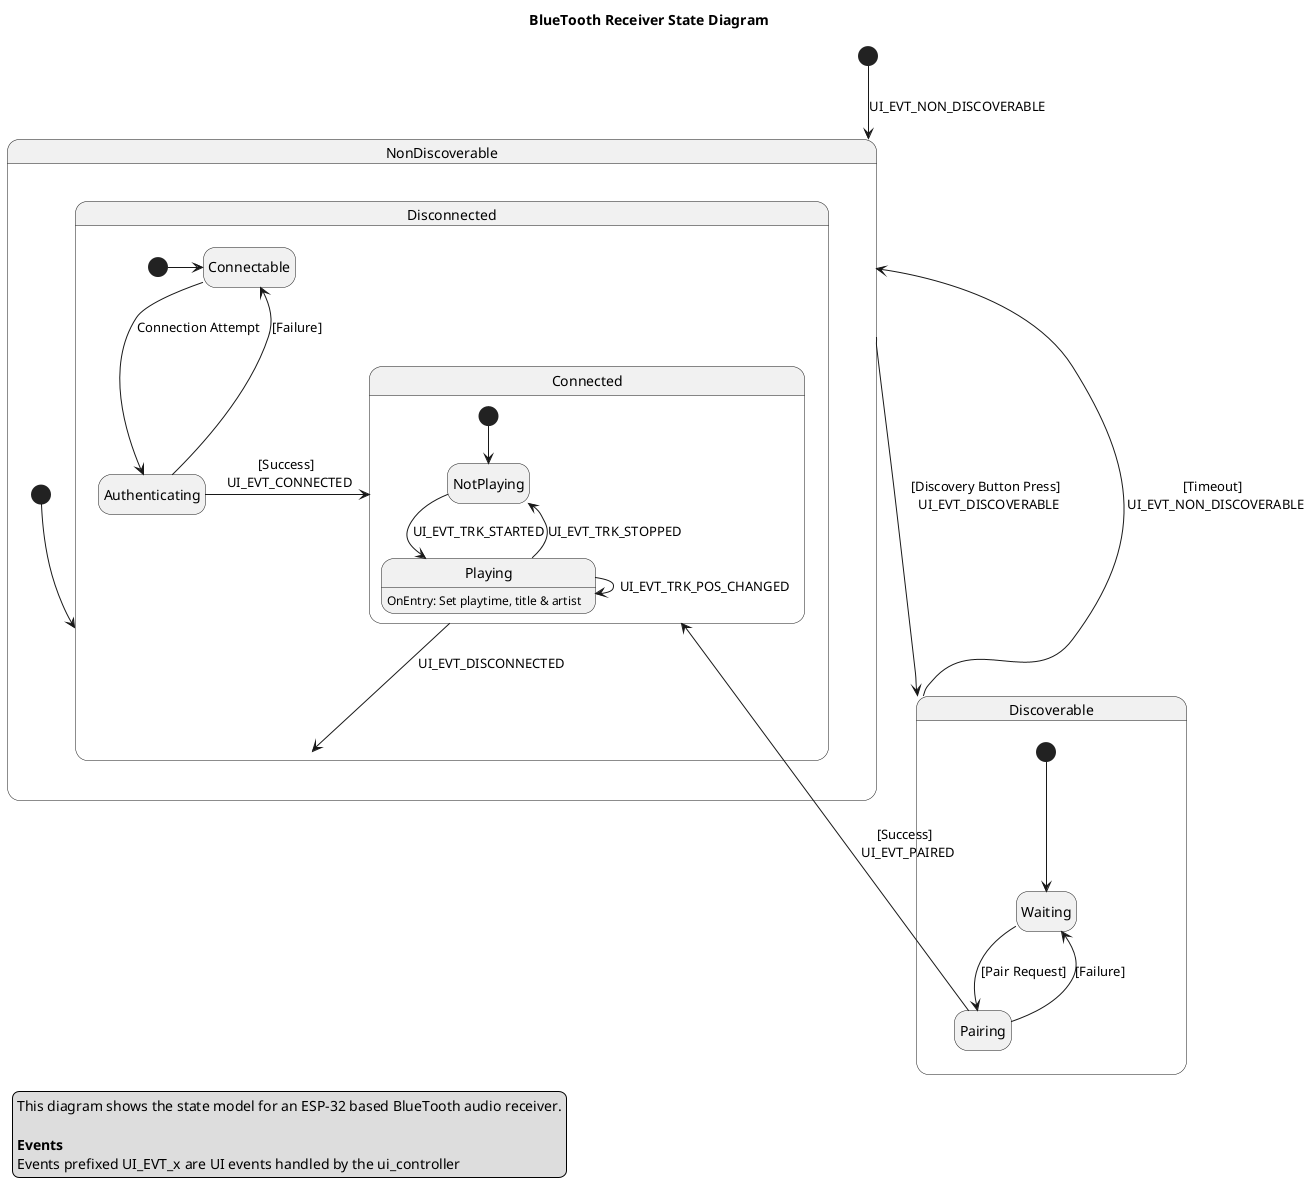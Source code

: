@startuml BT Receiver

hide empty description

title
BlueTooth Receiver State Diagram
end title

legend left
This diagram shows the state model for an ESP-32 based BlueTooth audio receiver.

**Events**
Events prefixed UI_EVT_x are UI events handled by the ui_controller
end legend

[*] --> NonDiscoverable : UI_EVT_NON_DISCOVERABLE

state NonDiscoverable {

    [*] --> Disconnected
    state Disconnected  {
        [*] -> Connectable

        Connectable --> Authenticating : Connection Attempt
        Authenticating -> Connectable : [Failure]
        Authenticating -> Connected : [Success] \n UI_EVT_CONNECTED

    }

    state Connected {
        [*] --> NotPlaying
        NotPlaying --> Playing : UI_EVT_TRK_STARTED
        Playing --> NotPlaying : UI_EVT_TRK_STOPPED
        Playing --> Playing : UI_EVT_TRK_POS_CHANGED
        Playing : OnEntry: Set playtime, title & artist
    }

    Connected --> Disconnected : UI_EVT_DISCONNECTED
}

NonDiscoverable ----> Discoverable : [Discovery Button Press] \n UI_EVT_DISCOVERABLE

state Discoverable{
    [*] --> Waiting
    Waiting --> Pairing : [Pair Request]
    Pairing --> Connected : [Success] \n UI_EVT_PAIRED
    Pairing --> Waiting : [Failure]
}

Discoverable -u--> NonDiscoverable : [Timeout] \n UI_EVT_NON_DISCOVERABLE

@enduml